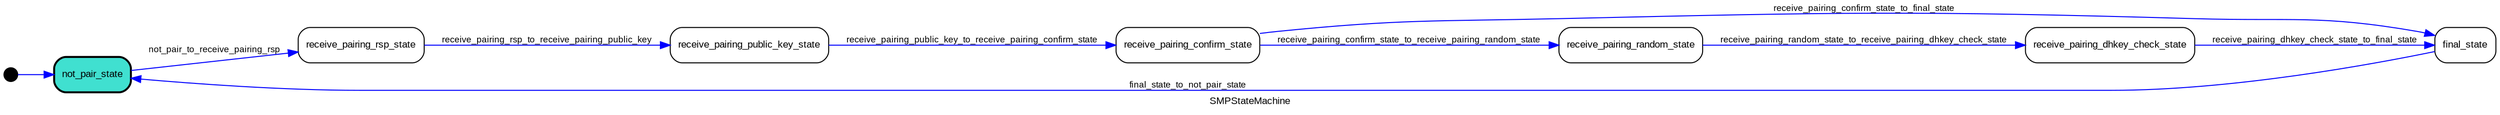 digraph list {
fontname=Arial;
fontsize="10pt";
label=SMPStateMachine;
rankdir=LR;
i [fillcolor=black, fixedsize=true, fontsize="1pt", height=0.2, shape=circle, style=filled, width=0.2];
i -> not_pair_state  [color=blue, fontname=Arial, fontsize="9pt", label=""];
final_state [fillcolor=white, fontname=Arial, fontsize="10pt", label=final_state, peripheries=1, shape=rectangle, style="rounded, filled"];
final_state -> not_pair_state  [color=blue, fontname=Arial, fontsize="9pt", label=final_state_to_not_pair_state];
not_pair_state [fillcolor=turquoise, fontname=Arial, fontsize="10pt", label=not_pair_state, penwidth=2, peripheries=1, shape=rectangle, style="rounded, filled"];
not_pair_state -> receive_pairing_rsp_state  [color=blue, fontname=Arial, fontsize="9pt", label=not_pair_to_receive_pairing_rsp];
receive_pairing_confirm_state [fillcolor=white, fontname=Arial, fontsize="10pt", label=receive_pairing_confirm_state, peripheries=1, shape=rectangle, style="rounded, filled"];
receive_pairing_confirm_state -> receive_pairing_random_state  [color=blue, fontname=Arial, fontsize="9pt", label=receive_pairing_confirm_state_to_receive_pairing_random_state];
receive_pairing_confirm_state -> final_state  [color=blue, fontname=Arial, fontsize="9pt", label=receive_pairing_confirm_state_to_final_state];
receive_pairing_dhkey_check_state [fillcolor=white, fontname=Arial, fontsize="10pt", label=receive_pairing_dhkey_check_state, peripheries=1, shape=rectangle, style="rounded, filled"];
receive_pairing_dhkey_check_state -> final_state  [color=blue, fontname=Arial, fontsize="9pt", label=receive_pairing_dhkey_check_state_to_final_state];
receive_pairing_public_key_state [fillcolor=white, fontname=Arial, fontsize="10pt", label=receive_pairing_public_key_state, peripheries=1, shape=rectangle, style="rounded, filled"];
receive_pairing_public_key_state -> receive_pairing_confirm_state  [color=blue, fontname=Arial, fontsize="9pt", label=receive_pairing_public_key_to_receive_pairing_confirm_state];
receive_pairing_random_state [fillcolor=white, fontname=Arial, fontsize="10pt", label=receive_pairing_random_state, peripheries=1, shape=rectangle, style="rounded, filled"];
receive_pairing_random_state -> receive_pairing_dhkey_check_state  [color=blue, fontname=Arial, fontsize="9pt", label=receive_pairing_random_state_to_receive_pairing_dhkey_check_state];
receive_pairing_rsp_state [fillcolor=white, fontname=Arial, fontsize="10pt", label=receive_pairing_rsp_state, peripheries=1, shape=rectangle, style="rounded, filled"];
receive_pairing_rsp_state -> receive_pairing_public_key_state  [color=blue, fontname=Arial, fontsize="9pt", label=receive_pairing_rsp_to_receive_pairing_public_key];
}
